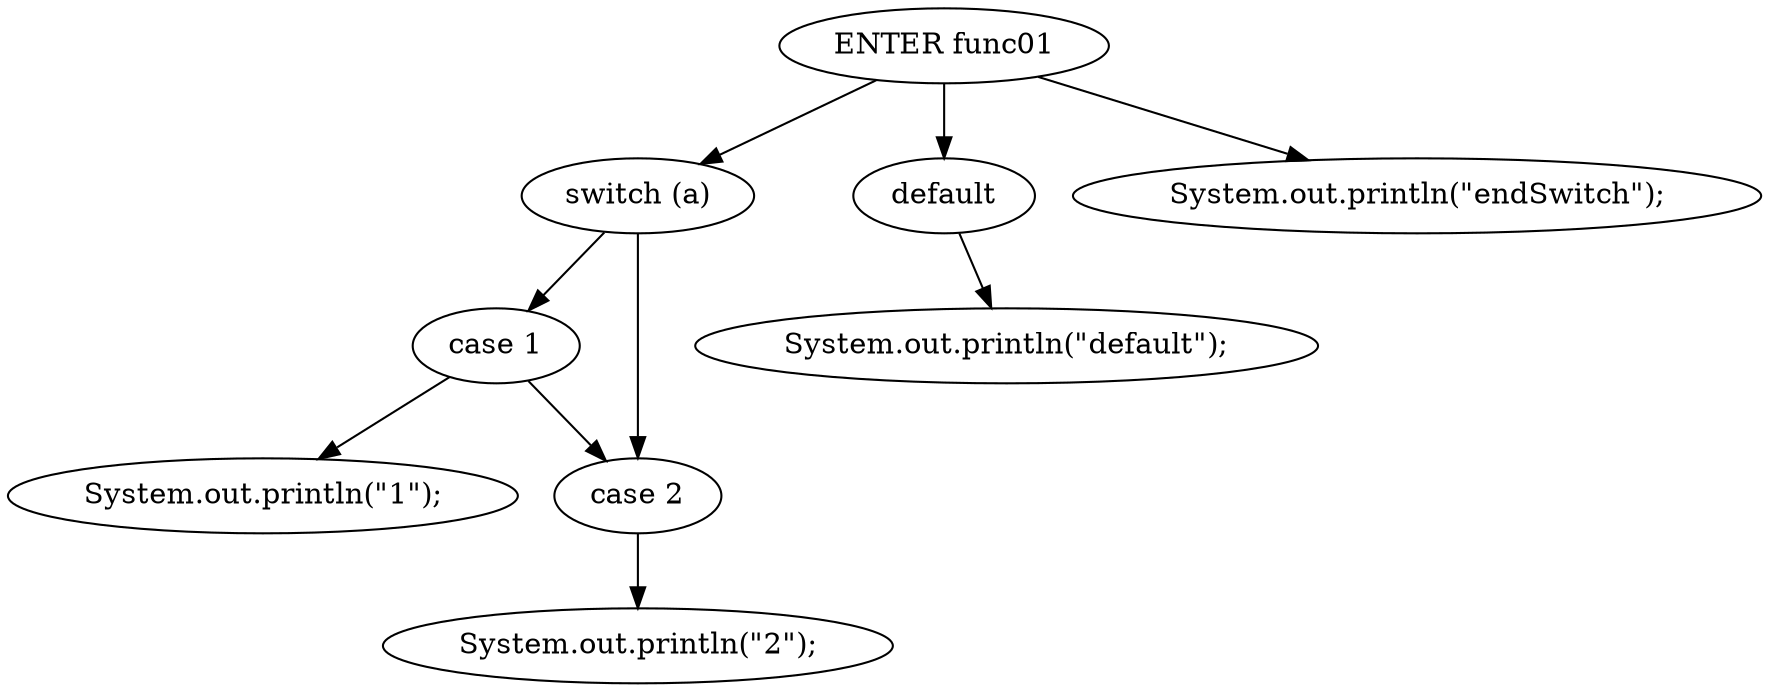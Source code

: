 digraph G {
  0 [ label="ENTER func01" ];
  2 [ label="switch (a)" ];
  3 [ label="case 1" ];
  4 [ label="System.out.println(\"1\");" ];
  5 [ label="case 2" ];
  6 [ label="System.out.println(\"2\");" ];
  7 [ label="default" ];
  8 [ label="System.out.println(\"default\");" ];
  9 [ label="System.out.println(\"endSwitch\");" ];
  0 -> 2 [ ];
  0 -> 7 [ ];
  0 -> 9 [ ];
  2 -> 3 [ ];
  3 -> 4 [ ];
  3 -> 5 [ ];
  2 -> 5 [ ];
  5 -> 6 [ ];
  7 -> 8 [ ];
}
